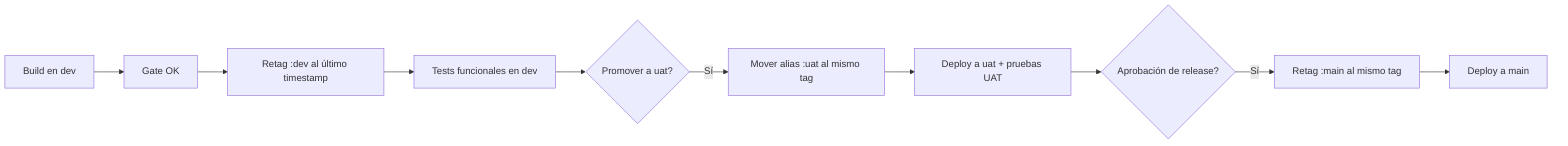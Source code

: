 flowchart LR
  A[Build en dev] --> B[Gate OK]
  B --> C[Retag :dev al último timestamp]
  C --> D[Tests funcionales en dev]
  D --> E{Promover a uat?}
  E -->|Sí| F[Mover alias :uat al mismo tag]
  F --> G[Deploy a uat + pruebas UAT]
  G --> H{Aprobación de release?}
  H -->|Sí| I[Retag :main al mismo tag]
  I --> J[Deploy a main]